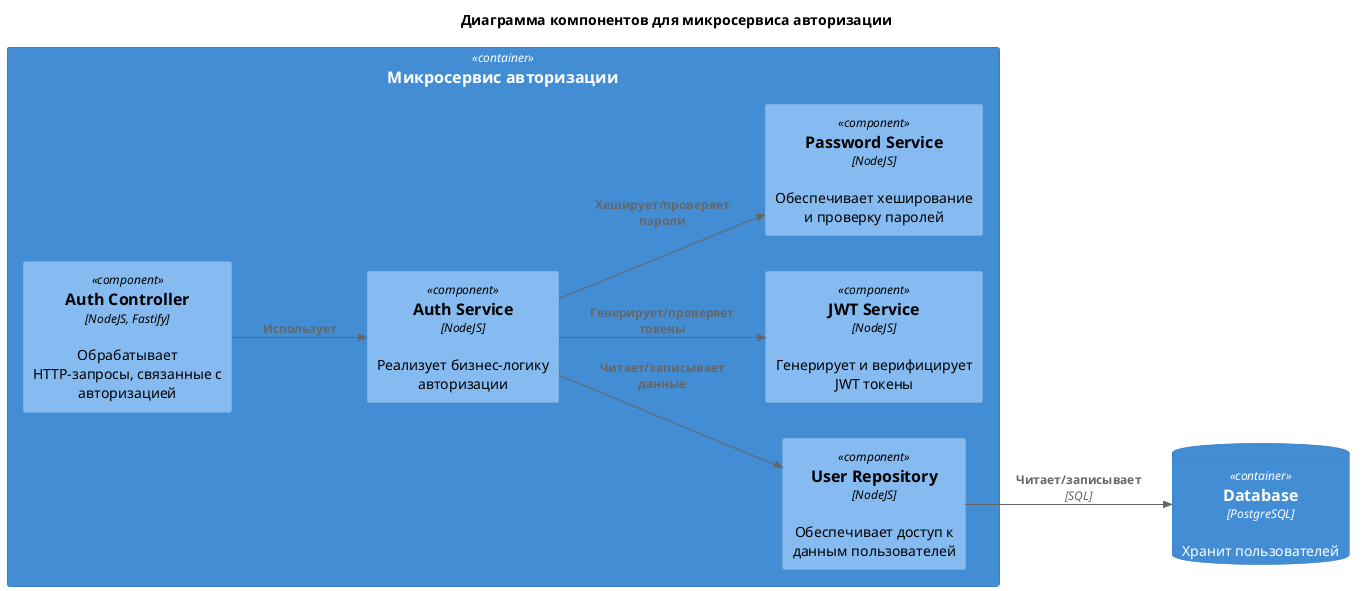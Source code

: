 @startuml C4_component_auth_service
title Диаграмма компонентов для микросервиса авторизации

left to right direction

!include <C4/C4_Component>

Container(AuthService, "Микросервис авторизации") {
    Component(AuthController, "Auth Controller", "NodeJS, Fastify", "Обрабатывает HTTP-запросы, связанные с авторизацией")
    Component(AuthServiceComponent, "Auth Service", "NodeJS", "Реализует бизнес-логику авторизации")
    Component(UserRepository, "User Repository", "NodeJS", "Обеспечивает доступ к данным пользователей")
    Component(JWTService, "JWT Service", "NodeJS", "Генерирует и верифицирует JWT токены")
    Component(PasswordService, "Password Service", "NodeJS", "Обеспечивает хеширование и проверку паролей")
    
    Rel(AuthController, AuthServiceComponent, "Использует")
    Rel(AuthServiceComponent, UserRepository, "Читает/записывает данные")
    Rel(AuthServiceComponent, JWTService, "Генерирует/проверяет токены")
    Rel(AuthServiceComponent, PasswordService, "Хеширует/проверяет пароли")
}

ContainerDb(Database, "Database", "PostgreSQL", "Хранит пользователей")

Rel(UserRepository, Database, "Читает/записывает", "SQL")

@enduml